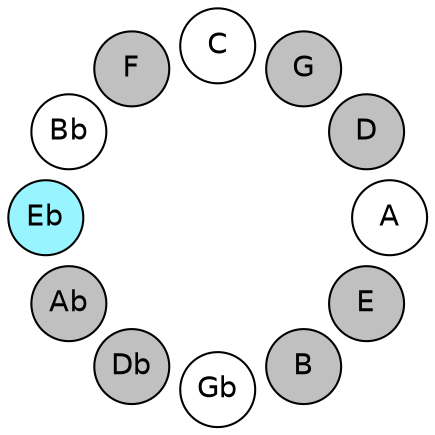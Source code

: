 
graph {

layout = circo;
mindist = .1

node [shape = circle, fontname = Helvetica, margin = 0, style = filled]
edge [style=invis]

subgraph 1 {
	E -- B -- Gb -- Db -- Ab -- Eb -- Bb -- F -- C -- G -- D -- A -- E
}

E [fillcolor = gray];
B [fillcolor = gray];
Gb [fillcolor = white];
Db [fillcolor = gray];
Ab [fillcolor = gray];
Eb [fillcolor = cadetblue1];
Bb [fillcolor = white];
F [fillcolor = gray];
C [fillcolor = white];
G [fillcolor = gray];
D [fillcolor = gray];
A [fillcolor = white];
}
